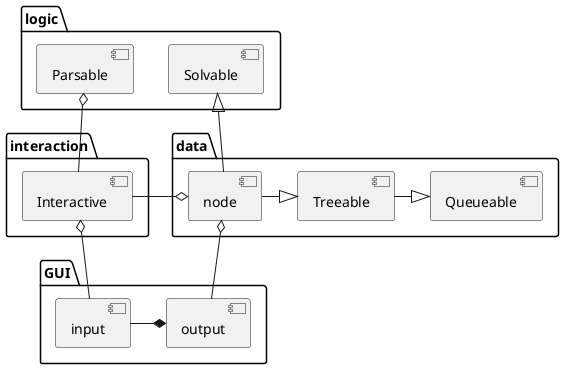 @startuml


package GUI {

    component output
    component input
}

package logic {
    component Parsable
    component Solvable
}

package data {
    component Queueable
    component Treeable
    component node
}

package interaction{
component Interactive
}

[input]     -up-o    [Interactive]

[Interactive] -up-o     [Parsable]
[Interactive] -right-o   [node]
[Solvable]  <|-down-    [node]

[output]    *-right-       [input]
[output]    -up-o    [node]

[Queueable] <|-left- [Treeable]

[node]  -right-|>    [Treeable]

@enduml